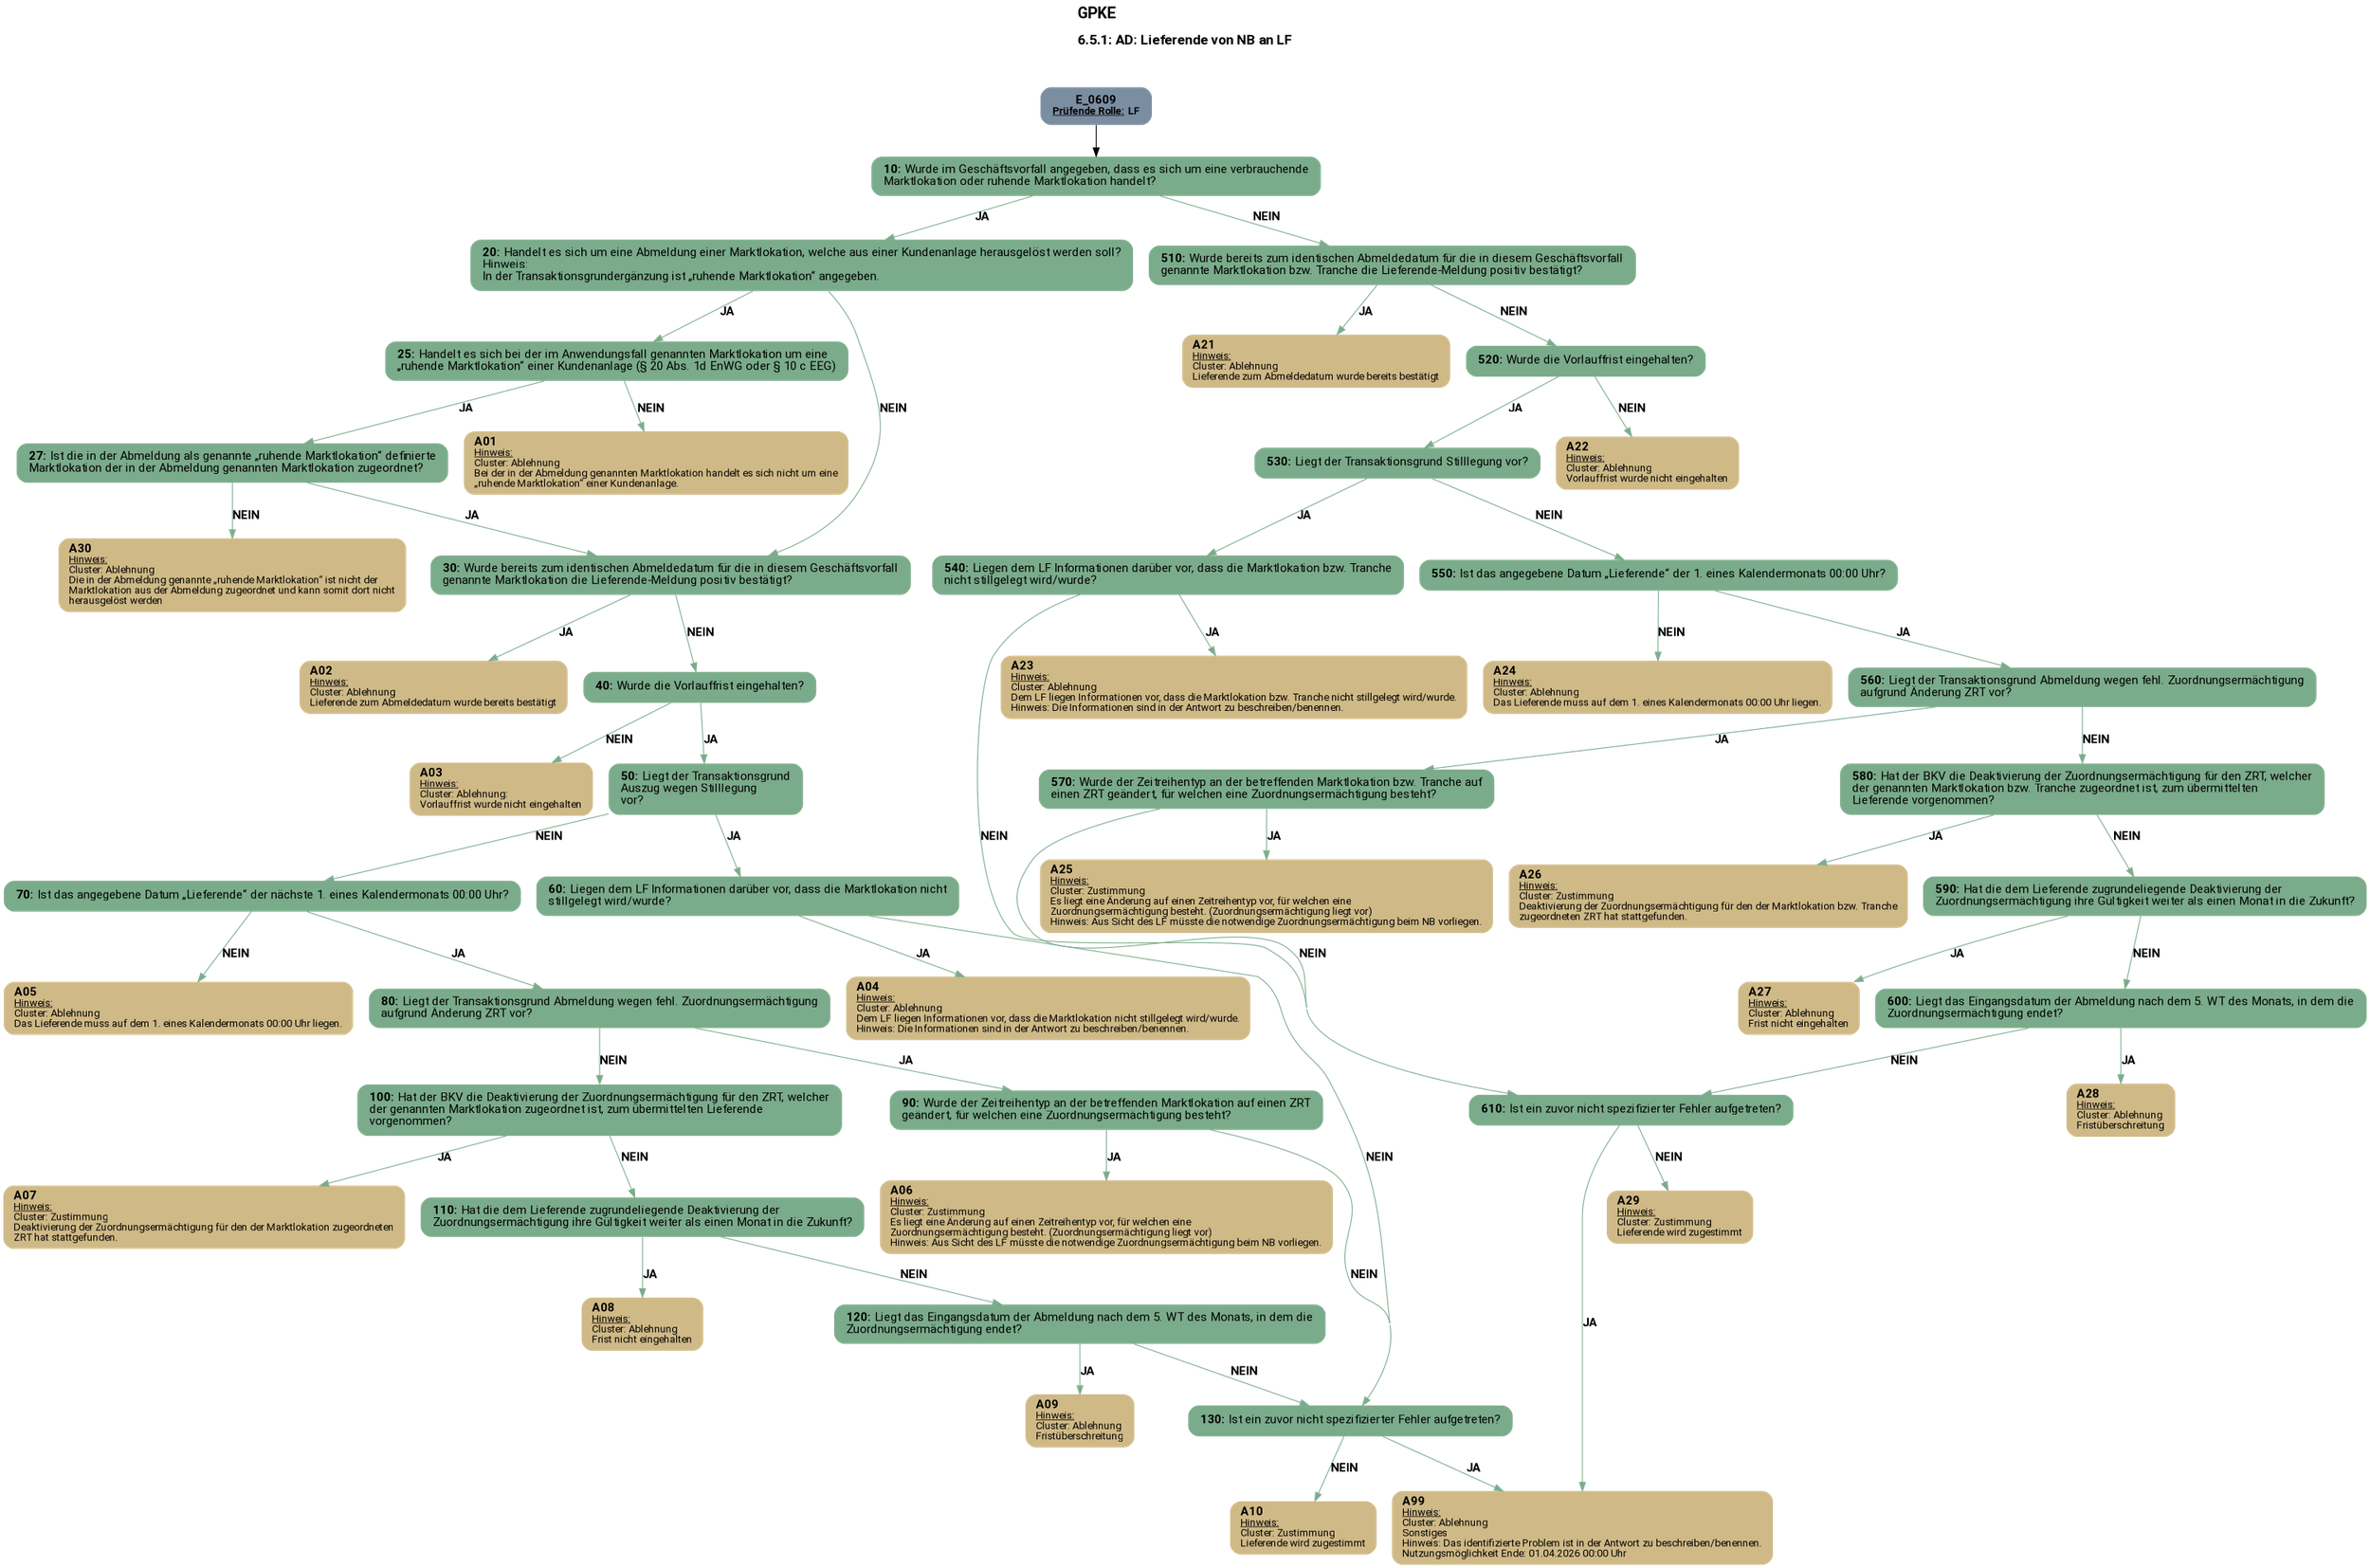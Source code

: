 digraph D {
    labelloc="t";
    label=<<B><FONT POINT-SIZE="18">GPKE</FONT></B><BR align="left"/><BR/><B><FONT POINT-SIZE="16">6.5.1: AD: Lieferende von NB an LF</FONT></B><BR align="left"/><BR/><BR/><BR/>>;
    ratio="compress";
    concentrate=true;
    pack=true;
    rankdir=TB;
    packmode="array";
    size="20,20";
    "Start" [margin="0.2,0.12", shape=box, style="filled,rounded", penwidth=0.0, fillcolor="#7a8da1", label=<<B>E_0609</B><BR align="center"/><FONT point-size="12"><B><U>Prüfende Rolle:</U> LF</B></FONT><BR align="center"/>>, fontname="Roboto, sans-serif"];
    "10" [margin="0.2,0.12", shape=box, style="filled,rounded", penwidth=0.0, fillcolor="#7aab8a", label=<<B>10: </B>Wurde im Geschäftsvorfall angegeben, dass es sich um eine verbrauchende<BR align="left"/>Marktlokation oder ruhende Marktlokation handelt?<BR align="left"/>>, fontname="Roboto, sans-serif"];
    "20" [margin="0.2,0.12", shape=box, style="filled,rounded", penwidth=0.0, fillcolor="#7aab8a", label=<<B>20: </B>Handelt es sich um eine Abmeldung einer Marktlokation, welche aus einer Kundenanlage herausgelöst werden soll?<BR align="left"/>Hinweis:<BR align="left"/>In der Transaktionsgrundergänzung ist „ruhende Marktlokation“ angegeben.<BR align="left"/>>, fontname="Roboto, sans-serif"];
    "25" [margin="0.2,0.12", shape=box, style="filled,rounded", penwidth=0.0, fillcolor="#7aab8a", label=<<B>25: </B>Handelt es sich bei der im Anwendungsfall genannten Marktlokation um eine<BR align="left"/>„ruhende Marktlokation“ einer Kundenanlage (§ 20 Abs. 1d EnWG oder § 10 c EEG)<BR align="left"/>>, fontname="Roboto, sans-serif"];
    "A01" [margin="0.17,0.08", shape=box, style="filled,rounded", penwidth=0.0, fillcolor="#cfb986", label=<<B>A01</B><BR align="left"/><FONT point-size="12"><U>Hinweis:</U><BR align="left"/>Cluster: Ablehnung<BR align="left"/>Bei der in der Abmeldung genannten Marktlokation handelt es sich nicht um eine<BR align="left"/>„ruhende Marktlokation“ einer Kundenanlage.<BR align="left"/></FONT>>, fontname="Roboto, sans-serif"];
    "27" [margin="0.2,0.12", shape=box, style="filled,rounded", penwidth=0.0, fillcolor="#7aab8a", label=<<B>27: </B>Ist die in der Abmeldung als genannte „ruhende Marktlokation“ definierte<BR align="left"/>Marktlokation der in der Abmeldung genannten Marktlokation zugeordnet?<BR align="left"/>>, fontname="Roboto, sans-serif"];
    "A30" [margin="0.17,0.08", shape=box, style="filled,rounded", penwidth=0.0, fillcolor="#cfb986", label=<<B>A30</B><BR align="left"/><FONT point-size="12"><U>Hinweis:</U><BR align="left"/>Cluster: Ablehnung<BR align="left"/>Die in der Abmeldung genannte „ruhende Marktlokation“ ist nicht der<BR align="left"/>Marktlokation aus der Abmeldung zugeordnet und kann somit dort nicht<BR align="left"/>herausgelöst werden<BR align="left"/></FONT>>, fontname="Roboto, sans-serif"];
    "30" [margin="0.2,0.12", shape=box, style="filled,rounded", penwidth=0.0, fillcolor="#7aab8a", label=<<B>30: </B>Wurde bereits zum identischen Abmeldedatum für die in diesem Geschäftsvorfall<BR align="left"/>genannte Marktlokation die Lieferende-Meldung positiv bestätigt?<BR align="left"/>>, fontname="Roboto, sans-serif"];
    "A02" [margin="0.17,0.08", shape=box, style="filled,rounded", penwidth=0.0, fillcolor="#cfb986", label=<<B>A02</B><BR align="left"/><FONT point-size="12"><U>Hinweis:</U><BR align="left"/>Cluster: Ablehnung<BR align="left"/>Lieferende zum Abmeldedatum wurde bereits bestätigt<BR align="left"/></FONT>>, fontname="Roboto, sans-serif"];
    "40" [margin="0.2,0.12", shape=box, style="filled,rounded", penwidth=0.0, fillcolor="#7aab8a", label=<<B>40: </B>Wurde die Vorlauffrist eingehalten?<BR align="left"/>>, fontname="Roboto, sans-serif"];
    "A03" [margin="0.17,0.08", shape=box, style="filled,rounded", penwidth=0.0, fillcolor="#cfb986", label=<<B>A03</B><BR align="left"/><FONT point-size="12"><U>Hinweis:</U><BR align="left"/>Cluster: Ablehnung:<BR align="left"/>Vorlauffrist wurde nicht eingehalten<BR align="left"/></FONT>>, fontname="Roboto, sans-serif"];
    "50" [margin="0.2,0.12", shape=box, style="filled,rounded", penwidth=0.0, fillcolor="#7aab8a", label=<<B>50: </B>Liegt der Transaktionsgrund<BR align="left"/>Auszug wegen Stilllegung<BR align="left"/>vor?<BR align="left"/>>, fontname="Roboto, sans-serif"];
    "60" [margin="0.2,0.12", shape=box, style="filled,rounded", penwidth=0.0, fillcolor="#7aab8a", label=<<B>60: </B>Liegen dem LF Informationen darüber vor, dass die Marktlokation nicht<BR align="left"/>stillgelegt wird/wurde?<BR align="left"/>>, fontname="Roboto, sans-serif"];
    "A04" [margin="0.17,0.08", shape=box, style="filled,rounded", penwidth=0.0, fillcolor="#cfb986", label=<<B>A04</B><BR align="left"/><FONT point-size="12"><U>Hinweis:</U><BR align="left"/>Cluster: Ablehnung<BR align="left"/>Dem LF liegen Informationen vor, dass die Marktlokation nicht stillgelegt wird/wurde.<BR align="left"/>Hinweis: Die Informationen sind in der Antwort zu beschreiben/benennen.<BR align="left"/></FONT>>, fontname="Roboto, sans-serif"];
    "70" [margin="0.2,0.12", shape=box, style="filled,rounded", penwidth=0.0, fillcolor="#7aab8a", label=<<B>70: </B>Ist das angegebene Datum „Lieferende“ der nächste 1. eines Kalendermonats 00:00 Uhr?<BR align="left"/>>, fontname="Roboto, sans-serif"];
    "A05" [margin="0.17,0.08", shape=box, style="filled,rounded", penwidth=0.0, fillcolor="#cfb986", label=<<B>A05</B><BR align="left"/><FONT point-size="12"><U>Hinweis:</U><BR align="left"/>Cluster: Ablehnung<BR align="left"/>Das Lieferende muss auf dem 1. eines Kalendermonats 00:00 Uhr liegen.<BR align="left"/></FONT>>, fontname="Roboto, sans-serif"];
    "80" [margin="0.2,0.12", shape=box, style="filled,rounded", penwidth=0.0, fillcolor="#7aab8a", label=<<B>80: </B>Liegt der Transaktionsgrund Abmeldung wegen fehl. Zuordnungsermächtigung<BR align="left"/>aufgrund Änderung ZRT vor?<BR align="left"/>>, fontname="Roboto, sans-serif"];
    "90" [margin="0.2,0.12", shape=box, style="filled,rounded", penwidth=0.0, fillcolor="#7aab8a", label=<<B>90: </B>Wurde der Zeitreihentyp an der betreffenden Marktlokation auf einen ZRT<BR align="left"/>geändert, für welchen eine Zuordnungsermächtigung besteht?<BR align="left"/>>, fontname="Roboto, sans-serif"];
    "A06" [margin="0.17,0.08", shape=box, style="filled,rounded", penwidth=0.0, fillcolor="#cfb986", label=<<B>A06</B><BR align="left"/><FONT point-size="12"><U>Hinweis:</U><BR align="left"/>Cluster: Zustimmung<BR align="left"/>Es liegt eine Änderung auf einen Zeitreihentyp vor, für welchen eine<BR align="left"/>Zuordnungsermächtigung besteht. (Zuordnungsermächtigung liegt vor)<BR align="left"/>Hinweis: Aus Sicht des LF müsste die notwendige Zuordnungsermächtigung beim NB vorliegen.<BR align="left"/></FONT>>, fontname="Roboto, sans-serif"];
    "100" [margin="0.2,0.12", shape=box, style="filled,rounded", penwidth=0.0, fillcolor="#7aab8a", label=<<B>100: </B>Hat der BKV die Deaktivierung der Zuordnungsermächtigung für den ZRT, welcher<BR align="left"/>der genannten Marktlokation zugeordnet ist, zum übermittelten Lieferende<BR align="left"/>vorgenommen?<BR align="left"/>>, fontname="Roboto, sans-serif"];
    "A07" [margin="0.17,0.08", shape=box, style="filled,rounded", penwidth=0.0, fillcolor="#cfb986", label=<<B>A07</B><BR align="left"/><FONT point-size="12"><U>Hinweis:</U><BR align="left"/>Cluster: Zustimmung<BR align="left"/>Deaktivierung der Zuordnungsermächtigung für den der Marktlokation zugeordneten<BR align="left"/>ZRT hat stattgefunden.<BR align="left"/></FONT>>, fontname="Roboto, sans-serif"];
    "110" [margin="0.2,0.12", shape=box, style="filled,rounded", penwidth=0.0, fillcolor="#7aab8a", label=<<B>110: </B>Hat die dem Lieferende zugrundeliegende Deaktivierung der<BR align="left"/>Zuordnungsermächtigung ihre Gültigkeit weiter als einen Monat in die Zukunft?<BR align="left"/>>, fontname="Roboto, sans-serif"];
    "A08" [margin="0.17,0.08", shape=box, style="filled,rounded", penwidth=0.0, fillcolor="#cfb986", label=<<B>A08</B><BR align="left"/><FONT point-size="12"><U>Hinweis:</U><BR align="left"/>Cluster: Ablehnung <BR align="left"/>Frist nicht eingehalten<BR align="left"/></FONT>>, fontname="Roboto, sans-serif"];
    "120" [margin="0.2,0.12", shape=box, style="filled,rounded", penwidth=0.0, fillcolor="#7aab8a", label=<<B>120: </B>Liegt das Eingangsdatum der Abmeldung nach dem 5. WT des Monats, in dem die<BR align="left"/>Zuordnungsermächtigung endet?<BR align="left"/>>, fontname="Roboto, sans-serif"];
    "A09" [margin="0.17,0.08", shape=box, style="filled,rounded", penwidth=0.0, fillcolor="#cfb986", label=<<B>A09</B><BR align="left"/><FONT point-size="12"><U>Hinweis:</U><BR align="left"/>Cluster: Ablehnung <BR align="left"/>Fristüberschreitung<BR align="left"/></FONT>>, fontname="Roboto, sans-serif"];
    "130" [margin="0.2,0.12", shape=box, style="filled,rounded", penwidth=0.0, fillcolor="#7aab8a", label=<<B>130: </B>Ist ein zuvor nicht spezifizierter Fehler aufgetreten?<BR align="left"/>>, fontname="Roboto, sans-serif"];
    "A99" [margin="0.17,0.08", shape=box, style="filled,rounded", penwidth=0.0, fillcolor="#cfb986", label=<<B>A99</B><BR align="left"/><FONT point-size="12"><U>Hinweis:</U><BR align="left"/>Cluster: Ablehnung<BR align="left"/>Sonstiges<BR align="left"/>Hinweis: Das identifizierte Problem ist in der Antwort zu beschreiben/benennen.<BR align="left"/>Nutzungsmöglichkeit Ende: 01.04.2026 00:00 Uhr<BR align="left"/></FONT>>, fontname="Roboto, sans-serif"];
    "A10" [margin="0.17,0.08", shape=box, style="filled,rounded", penwidth=0.0, fillcolor="#cfb986", label=<<B>A10</B><BR align="left"/><FONT point-size="12"><U>Hinweis:</U><BR align="left"/>Cluster: Zustimmung<BR align="left"/>Lieferende wird zugestimmt<BR align="left"/></FONT>>, fontname="Roboto, sans-serif"];
    "510" [margin="0.2,0.12", shape=box, style="filled,rounded", penwidth=0.0, fillcolor="#7aab8a", label=<<B>510: </B>Wurde bereits zum identischen Abmeldedatum für die in diesem Geschäftsvorfall<BR align="left"/>genannte Marktlokation bzw. Tranche die Lieferende-Meldung positiv bestätigt?<BR align="left"/>>, fontname="Roboto, sans-serif"];
    "A21" [margin="0.17,0.08", shape=box, style="filled,rounded", penwidth=0.0, fillcolor="#cfb986", label=<<B>A21</B><BR align="left"/><FONT point-size="12"><U>Hinweis:</U><BR align="left"/>Cluster: Ablehnung<BR align="left"/>Lieferende zum Abmeldedatum wurde bereits bestätigt<BR align="left"/></FONT>>, fontname="Roboto, sans-serif"];
    "520" [margin="0.2,0.12", shape=box, style="filled,rounded", penwidth=0.0, fillcolor="#7aab8a", label=<<B>520: </B>Wurde die Vorlauffrist eingehalten?<BR align="left"/>>, fontname="Roboto, sans-serif"];
    "A22" [margin="0.17,0.08", shape=box, style="filled,rounded", penwidth=0.0, fillcolor="#cfb986", label=<<B>A22</B><BR align="left"/><FONT point-size="12"><U>Hinweis:</U><BR align="left"/>Cluster: Ablehnung<BR align="left"/>Vorlauffrist wurde nicht eingehalten<BR align="left"/></FONT>>, fontname="Roboto, sans-serif"];
    "530" [margin="0.2,0.12", shape=box, style="filled,rounded", penwidth=0.0, fillcolor="#7aab8a", label=<<B>530: </B>Liegt der Transaktionsgrund Stilllegung vor?<BR align="left"/>>, fontname="Roboto, sans-serif"];
    "540" [margin="0.2,0.12", shape=box, style="filled,rounded", penwidth=0.0, fillcolor="#7aab8a", label=<<B>540: </B>Liegen dem LF Informationen darüber vor, dass die Marktlokation bzw. Tranche<BR align="left"/>nicht stillgelegt wird/wurde?<BR align="left"/>>, fontname="Roboto, sans-serif"];
    "A23" [margin="0.17,0.08", shape=box, style="filled,rounded", penwidth=0.0, fillcolor="#cfb986", label=<<B>A23</B><BR align="left"/><FONT point-size="12"><U>Hinweis:</U><BR align="left"/>Cluster: Ablehnung<BR align="left"/>Dem LF liegen Informationen vor, dass die Marktlokation bzw. Tranche nicht stillgelegt wird/wurde.<BR align="left"/>Hinweis: Die Informationen sind in der Antwort zu beschreiben/benennen.<BR align="left"/></FONT>>, fontname="Roboto, sans-serif"];
    "550" [margin="0.2,0.12", shape=box, style="filled,rounded", penwidth=0.0, fillcolor="#7aab8a", label=<<B>550: </B>Ist das angegebene Datum „Lieferende“ der 1. eines Kalendermonats 00:00 Uhr?<BR align="left"/>>, fontname="Roboto, sans-serif"];
    "A24" [margin="0.17,0.08", shape=box, style="filled,rounded", penwidth=0.0, fillcolor="#cfb986", label=<<B>A24</B><BR align="left"/><FONT point-size="12"><U>Hinweis:</U><BR align="left"/>Cluster: Ablehnung<BR align="left"/>Das Lieferende muss auf dem 1. eines Kalendermonats 00:00 Uhr liegen.<BR align="left"/></FONT>>, fontname="Roboto, sans-serif"];
    "560" [margin="0.2,0.12", shape=box, style="filled,rounded", penwidth=0.0, fillcolor="#7aab8a", label=<<B>560: </B>Liegt der Transaktionsgrund Abmeldung wegen fehl. Zuordnungsermächtigung<BR align="left"/>aufgrund Änderung ZRT vor?<BR align="left"/>>, fontname="Roboto, sans-serif"];
    "570" [margin="0.2,0.12", shape=box, style="filled,rounded", penwidth=0.0, fillcolor="#7aab8a", label=<<B>570: </B>Wurde der Zeitreihentyp an der betreffenden Marktlokation bzw. Tranche auf<BR align="left"/>einen ZRT geändert, für welchen eine Zuordnungsermächtigung besteht?<BR align="left"/>>, fontname="Roboto, sans-serif"];
    "A25" [margin="0.17,0.08", shape=box, style="filled,rounded", penwidth=0.0, fillcolor="#cfb986", label=<<B>A25</B><BR align="left"/><FONT point-size="12"><U>Hinweis:</U><BR align="left"/>Cluster: Zustimmung<BR align="left"/>Es liegt eine Änderung auf einen Zeitreihentyp vor, für welchen eine<BR align="left"/>Zuordnungsermächtigung besteht. (Zuordnungsermächtigung liegt vor)<BR align="left"/>Hinweis: Aus Sicht des LF müsste die notwendige Zuordnungsermächtigung beim NB vorliegen.<BR align="left"/></FONT>>, fontname="Roboto, sans-serif"];
    "580" [margin="0.2,0.12", shape=box, style="filled,rounded", penwidth=0.0, fillcolor="#7aab8a", label=<<B>580: </B>Hat der BKV die Deaktivierung der Zuordnungsermächtigung für den ZRT, welcher<BR align="left"/>der genannten Marktlokation bzw. Tranche zugeordnet ist, zum übermittelten<BR align="left"/>Lieferende vorgenommen?<BR align="left"/>>, fontname="Roboto, sans-serif"];
    "A26" [margin="0.17,0.08", shape=box, style="filled,rounded", penwidth=0.0, fillcolor="#cfb986", label=<<B>A26</B><BR align="left"/><FONT point-size="12"><U>Hinweis:</U><BR align="left"/>Cluster: Zustimmung<BR align="left"/>Deaktivierung der Zuordnungsermächtigung für den der Marktlokation bzw. Tranche<BR align="left"/>zugeordneten ZRT hat stattgefunden.<BR align="left"/></FONT>>, fontname="Roboto, sans-serif"];
    "590" [margin="0.2,0.12", shape=box, style="filled,rounded", penwidth=0.0, fillcolor="#7aab8a", label=<<B>590: </B>Hat die dem Lieferende zugrundeliegende Deaktivierung der<BR align="left"/>Zuordnungsermächtigung ihre Gültigkeit weiter als einen Monat in die Zukunft?<BR align="left"/>>, fontname="Roboto, sans-serif"];
    "A27" [margin="0.17,0.08", shape=box, style="filled,rounded", penwidth=0.0, fillcolor="#cfb986", label=<<B>A27</B><BR align="left"/><FONT point-size="12"><U>Hinweis:</U><BR align="left"/>Cluster: Ablehnung <BR align="left"/>Frist nicht eingehalten<BR align="left"/></FONT>>, fontname="Roboto, sans-serif"];
    "600" [margin="0.2,0.12", shape=box, style="filled,rounded", penwidth=0.0, fillcolor="#7aab8a", label=<<B>600: </B>Liegt das Eingangsdatum der Abmeldung nach dem 5. WT des Monats, in dem die<BR align="left"/>Zuordnungsermächtigung endet?<BR align="left"/>>, fontname="Roboto, sans-serif"];
    "A28" [margin="0.17,0.08", shape=box, style="filled,rounded", penwidth=0.0, fillcolor="#cfb986", label=<<B>A28</B><BR align="left"/><FONT point-size="12"><U>Hinweis:</U><BR align="left"/>Cluster: Ablehnung <BR align="left"/>Fristüberschreitung<BR align="left"/></FONT>>, fontname="Roboto, sans-serif"];
    "610" [margin="0.2,0.12", shape=box, style="filled,rounded", penwidth=0.0, fillcolor="#7aab8a", label=<<B>610: </B>Ist ein zuvor nicht spezifizierter Fehler aufgetreten?<BR align="left"/>>, fontname="Roboto, sans-serif"];
    "A29" [margin="0.17,0.08", shape=box, style="filled,rounded", penwidth=0.0, fillcolor="#cfb986", label=<<B>A29</B><BR align="left"/><FONT point-size="12"><U>Hinweis:</U><BR align="left"/>Cluster: Zustimmung<BR align="left"/>Lieferende wird zugestimmt<BR align="left"/></FONT>>, fontname="Roboto, sans-serif"];

    "Start" -> "10";
    "10" -> "20" [label=<<B>JA</B>>, color="#7aab8a", fontname="Roboto, sans-serif"];
    "10" -> "510" [label=<<B>NEIN</B>>, color="#7aab8a", fontname="Roboto, sans-serif"];
    "20" -> "25" [label=<<B>JA</B>>, color="#7aab8a", fontname="Roboto, sans-serif"];
    "20" -> "30" [label=<<B>NEIN</B>>, color="#7aab8a", fontname="Roboto, sans-serif"];
    "25" -> "A01" [label=<<B>NEIN</B>>, color="#7aab8a", fontname="Roboto, sans-serif"];
    "25" -> "27" [label=<<B>JA</B>>, color="#7aab8a", fontname="Roboto, sans-serif"];
    "27" -> "A30" [label=<<B>NEIN</B>>, color="#7aab8a", fontname="Roboto, sans-serif"];
    "27" -> "30" [label=<<B>JA</B>>, color="#7aab8a", fontname="Roboto, sans-serif"];
    "30" -> "A02" [label=<<B>JA</B>>, color="#7aab8a", fontname="Roboto, sans-serif"];
    "30" -> "40" [label=<<B>NEIN</B>>, color="#7aab8a", fontname="Roboto, sans-serif"];
    "40" -> "A03" [label=<<B>NEIN</B>>, color="#7aab8a", fontname="Roboto, sans-serif"];
    "40" -> "50" [label=<<B>JA</B>>, color="#7aab8a", fontname="Roboto, sans-serif"];
    "50" -> "60" [label=<<B>JA</B>>, color="#7aab8a", fontname="Roboto, sans-serif"];
    "50" -> "70" [label=<<B>NEIN</B>>, color="#7aab8a", fontname="Roboto, sans-serif"];
    "60" -> "A04" [label=<<B>JA</B>>, color="#7aab8a", fontname="Roboto, sans-serif"];
    "60" -> "130" [label=<<B>NEIN</B>>, color="#7aab8a", fontname="Roboto, sans-serif"];
    "70" -> "A05" [label=<<B>NEIN</B>>, color="#7aab8a", fontname="Roboto, sans-serif"];
    "70" -> "80" [label=<<B>JA</B>>, color="#7aab8a", fontname="Roboto, sans-serif"];
    "80" -> "90" [label=<<B>JA</B>>, color="#7aab8a", fontname="Roboto, sans-serif"];
    "80" -> "100" [label=<<B>NEIN</B>>, color="#7aab8a", fontname="Roboto, sans-serif"];
    "90" -> "A06" [label=<<B>JA</B>>, color="#7aab8a", fontname="Roboto, sans-serif"];
    "90" -> "130" [label=<<B>NEIN</B>>, color="#7aab8a", fontname="Roboto, sans-serif"];
    "100" -> "A07" [label=<<B>JA</B>>, color="#7aab8a", fontname="Roboto, sans-serif"];
    "100" -> "110" [label=<<B>NEIN</B>>, color="#7aab8a", fontname="Roboto, sans-serif"];
    "110" -> "A08" [label=<<B>JA</B>>, color="#7aab8a", fontname="Roboto, sans-serif"];
    "110" -> "120" [label=<<B>NEIN</B>>, color="#7aab8a", fontname="Roboto, sans-serif"];
    "120" -> "A09" [label=<<B>JA</B>>, color="#7aab8a", fontname="Roboto, sans-serif"];
    "120" -> "130" [label=<<B>NEIN</B>>, color="#7aab8a", fontname="Roboto, sans-serif"];
    "130" -> "A99" [label=<<B>JA</B>>, color="#7aab8a", fontname="Roboto, sans-serif"];
    "130" -> "A10" [label=<<B>NEIN</B>>, color="#7aab8a", fontname="Roboto, sans-serif"];
    "510" -> "A21" [label=<<B>JA</B>>, color="#7aab8a", fontname="Roboto, sans-serif"];
    "510" -> "520" [label=<<B>NEIN</B>>, color="#7aab8a", fontname="Roboto, sans-serif"];
    "520" -> "A22" [label=<<B>NEIN</B>>, color="#7aab8a", fontname="Roboto, sans-serif"];
    "520" -> "530" [label=<<B>JA</B>>, color="#7aab8a", fontname="Roboto, sans-serif"];
    "530" -> "540" [label=<<B>JA</B>>, color="#7aab8a", fontname="Roboto, sans-serif"];
    "530" -> "550" [label=<<B>NEIN</B>>, color="#7aab8a", fontname="Roboto, sans-serif"];
    "540" -> "A23" [label=<<B>JA</B>>, color="#7aab8a", fontname="Roboto, sans-serif"];
    "540" -> "610" [label=<<B>NEIN</B>>, color="#7aab8a", fontname="Roboto, sans-serif"];
    "550" -> "A24" [label=<<B>NEIN</B>>, color="#7aab8a", fontname="Roboto, sans-serif"];
    "550" -> "560" [label=<<B>JA</B>>, color="#7aab8a", fontname="Roboto, sans-serif"];
    "560" -> "570" [label=<<B>JA</B>>, color="#7aab8a", fontname="Roboto, sans-serif"];
    "560" -> "580" [label=<<B>NEIN</B>>, color="#7aab8a", fontname="Roboto, sans-serif"];
    "570" -> "A25" [label=<<B>JA</B>>, color="#7aab8a", fontname="Roboto, sans-serif"];
    "570" -> "610" [label=<<B>NEIN</B>>, color="#7aab8a", fontname="Roboto, sans-serif"];
    "580" -> "A26" [label=<<B>JA</B>>, color="#7aab8a", fontname="Roboto, sans-serif"];
    "580" -> "590" [label=<<B>NEIN</B>>, color="#7aab8a", fontname="Roboto, sans-serif"];
    "590" -> "A27" [label=<<B>JA</B>>, color="#7aab8a", fontname="Roboto, sans-serif"];
    "590" -> "600" [label=<<B>NEIN</B>>, color="#7aab8a", fontname="Roboto, sans-serif"];
    "600" -> "A28" [label=<<B>JA</B>>, color="#7aab8a", fontname="Roboto, sans-serif"];
    "600" -> "610" [label=<<B>NEIN</B>>, color="#7aab8a", fontname="Roboto, sans-serif"];
    "610" -> "A99" [label=<<B>JA</B>>, color="#7aab8a", fontname="Roboto, sans-serif"];
    "610" -> "A29" [label=<<B>NEIN</B>>, color="#7aab8a", fontname="Roboto, sans-serif"];

    bgcolor="transparent";
fontname="Roboto, sans-serif";
}